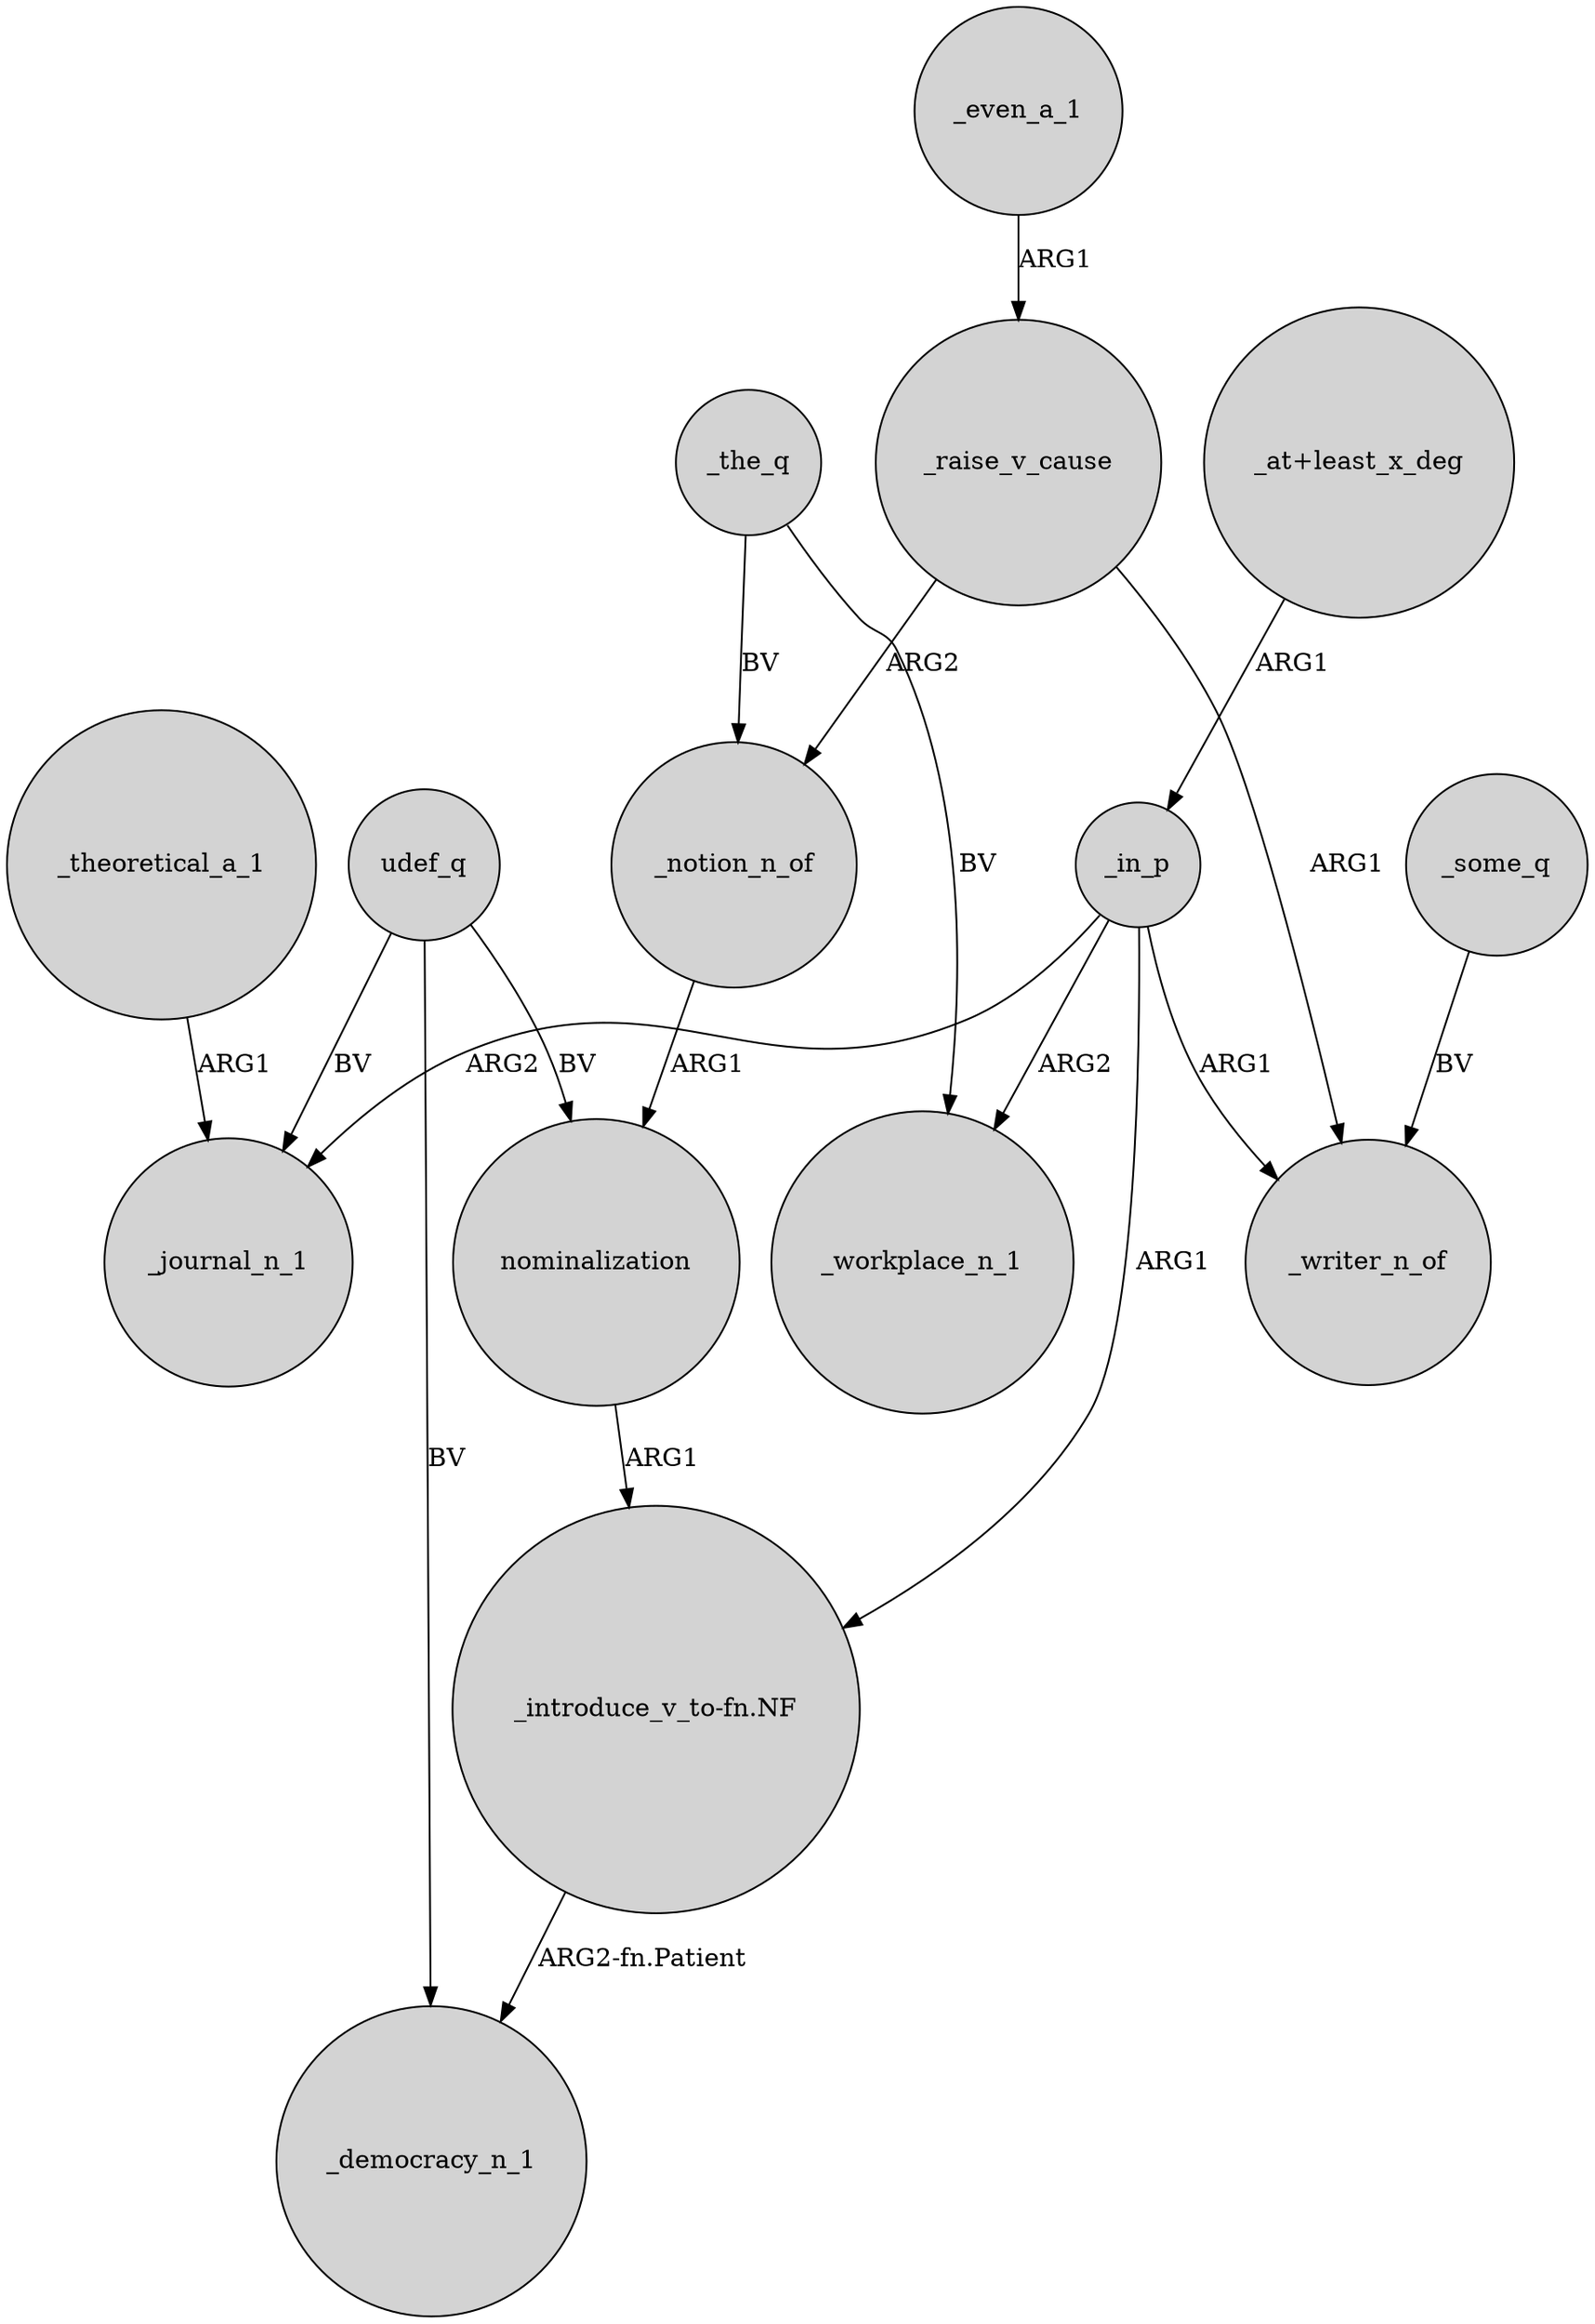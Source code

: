 digraph {
	node [shape=circle style=filled]
	udef_q -> _democracy_n_1 [label=BV]
	_in_p -> _writer_n_of [label=ARG1]
	_notion_n_of -> nominalization [label=ARG1]
	udef_q -> _journal_n_1 [label=BV]
	"_introduce_v_to-fn.NF" -> _democracy_n_1 [label="ARG2-fn.Patient"]
	_some_q -> _writer_n_of [label=BV]
	_raise_v_cause -> _notion_n_of [label=ARG2]
	_the_q -> _notion_n_of [label=BV]
	"_at+least_x_deg" -> _in_p [label=ARG1]
	_in_p -> "_introduce_v_to-fn.NF" [label=ARG1]
	_in_p -> _workplace_n_1 [label=ARG2]
	_even_a_1 -> _raise_v_cause [label=ARG1]
	_theoretical_a_1 -> _journal_n_1 [label=ARG1]
	_in_p -> _journal_n_1 [label=ARG2]
	udef_q -> nominalization [label=BV]
	_the_q -> _workplace_n_1 [label=BV]
	nominalization -> "_introduce_v_to-fn.NF" [label=ARG1]
	_raise_v_cause -> _writer_n_of [label=ARG1]
}

